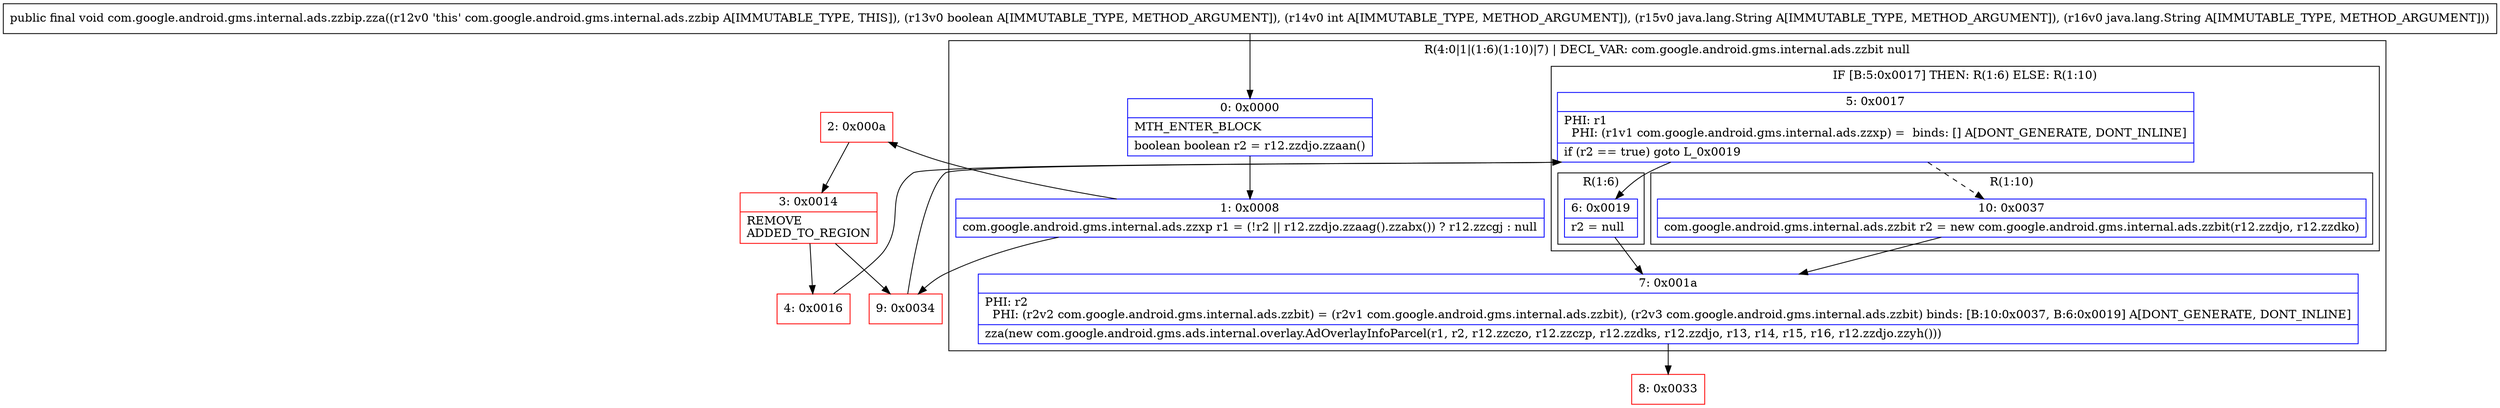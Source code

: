 digraph "CFG forcom.google.android.gms.internal.ads.zzbip.zza(ZILjava\/lang\/String;Ljava\/lang\/String;)V" {
subgraph cluster_Region_548055374 {
label = "R(4:0|1|(1:6)(1:10)|7) | DECL_VAR: com.google.android.gms.internal.ads.zzbit null\l";
node [shape=record,color=blue];
Node_0 [shape=record,label="{0\:\ 0x0000|MTH_ENTER_BLOCK\l|boolean boolean r2 = r12.zzdjo.zzaan()\l}"];
Node_1 [shape=record,label="{1\:\ 0x0008|com.google.android.gms.internal.ads.zzxp r1 = (!r2 \|\| r12.zzdjo.zzaag().zzabx()) ? r12.zzcgj : null\l}"];
subgraph cluster_IfRegion_842401256 {
label = "IF [B:5:0x0017] THEN: R(1:6) ELSE: R(1:10)";
node [shape=record,color=blue];
Node_5 [shape=record,label="{5\:\ 0x0017|PHI: r1 \l  PHI: (r1v1 com.google.android.gms.internal.ads.zzxp) =  binds: [] A[DONT_GENERATE, DONT_INLINE]\l|if (r2 == true) goto L_0x0019\l}"];
subgraph cluster_Region_2091306099 {
label = "R(1:6)";
node [shape=record,color=blue];
Node_6 [shape=record,label="{6\:\ 0x0019|r2 = null\l}"];
}
subgraph cluster_Region_221141775 {
label = "R(1:10)";
node [shape=record,color=blue];
Node_10 [shape=record,label="{10\:\ 0x0037|com.google.android.gms.internal.ads.zzbit r2 = new com.google.android.gms.internal.ads.zzbit(r12.zzdjo, r12.zzdko)\l}"];
}
}
Node_7 [shape=record,label="{7\:\ 0x001a|PHI: r2 \l  PHI: (r2v2 com.google.android.gms.internal.ads.zzbit) = (r2v1 com.google.android.gms.internal.ads.zzbit), (r2v3 com.google.android.gms.internal.ads.zzbit) binds: [B:10:0x0037, B:6:0x0019] A[DONT_GENERATE, DONT_INLINE]\l|zza(new com.google.android.gms.ads.internal.overlay.AdOverlayInfoParcel(r1, r2, r12.zzczo, r12.zzczp, r12.zzdks, r12.zzdjo, r13, r14, r15, r16, r12.zzdjo.zzyh()))\l}"];
}
Node_2 [shape=record,color=red,label="{2\:\ 0x000a}"];
Node_3 [shape=record,color=red,label="{3\:\ 0x0014|REMOVE\lADDED_TO_REGION\l}"];
Node_4 [shape=record,color=red,label="{4\:\ 0x0016}"];
Node_8 [shape=record,color=red,label="{8\:\ 0x0033}"];
Node_9 [shape=record,color=red,label="{9\:\ 0x0034}"];
MethodNode[shape=record,label="{public final void com.google.android.gms.internal.ads.zzbip.zza((r12v0 'this' com.google.android.gms.internal.ads.zzbip A[IMMUTABLE_TYPE, THIS]), (r13v0 boolean A[IMMUTABLE_TYPE, METHOD_ARGUMENT]), (r14v0 int A[IMMUTABLE_TYPE, METHOD_ARGUMENT]), (r15v0 java.lang.String A[IMMUTABLE_TYPE, METHOD_ARGUMENT]), (r16v0 java.lang.String A[IMMUTABLE_TYPE, METHOD_ARGUMENT])) }"];
MethodNode -> Node_0;
Node_0 -> Node_1;
Node_1 -> Node_2;
Node_1 -> Node_9;
Node_5 -> Node_6;
Node_5 -> Node_10[style=dashed];
Node_6 -> Node_7;
Node_10 -> Node_7;
Node_7 -> Node_8;
Node_2 -> Node_3;
Node_3 -> Node_4;
Node_3 -> Node_9;
Node_4 -> Node_5;
Node_9 -> Node_5;
}

